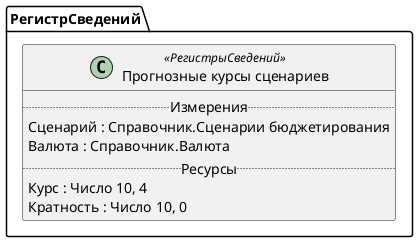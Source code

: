 ﻿@startuml ПрогнозныеКурсыСценариев
'!include templates.wsd
'..\include templates.wsd
class РегистрСведений.ПрогнозныеКурсыСценариев as "Прогнозные курсы сценариев" <<РегистрыСведений>>
{
..Измерения..
Сценарий : Справочник.Сценарии бюджетирования
Валюта : Справочник.Валюта
..Ресурсы..
Курс : Число 10, 4
Кратность : Число 10, 0
}
@enduml
